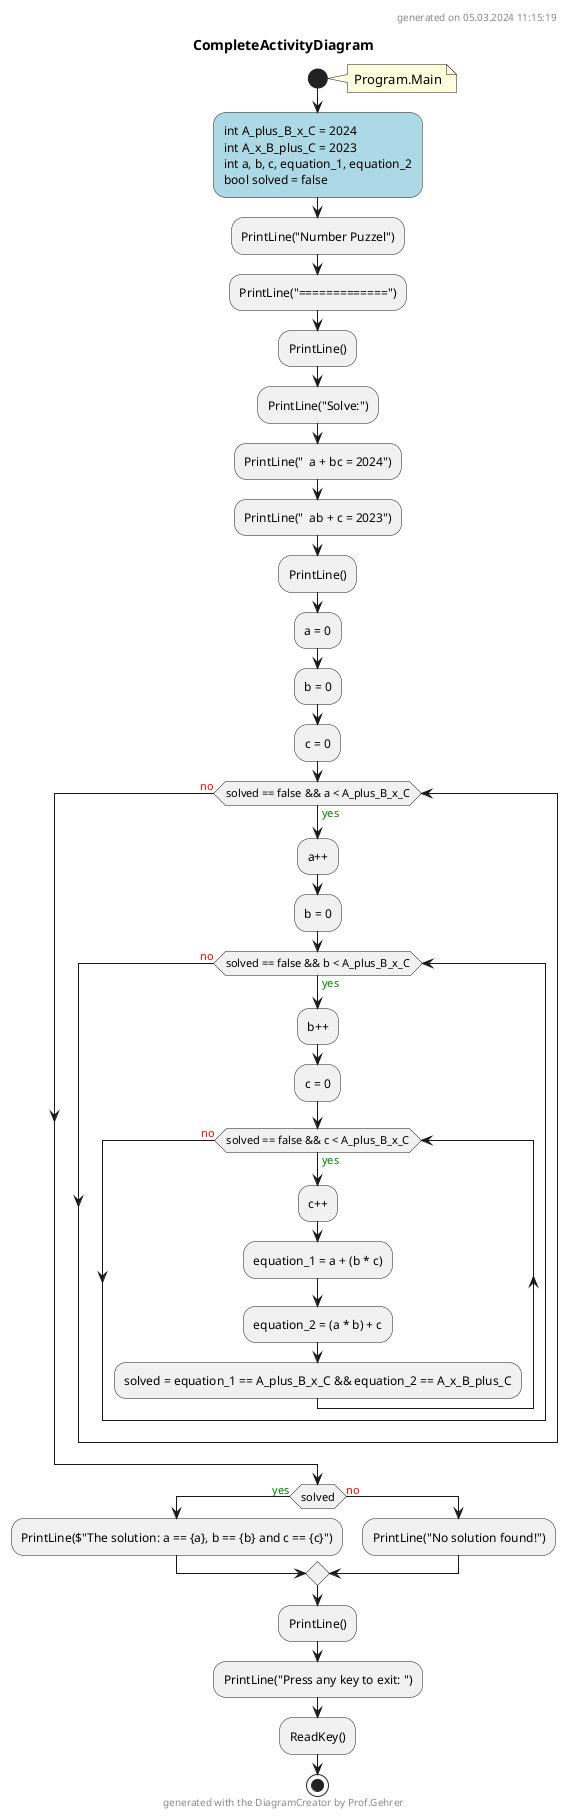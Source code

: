 @startuml CompleteActivityDiagram
header
generated on 05.03.2024 11:15:19
end header
title CompleteActivityDiagram
start
note right:  Program.Main
#LightBlue:int A_plus_B_x_C = 2024
int A_x_B_plus_C = 2023
int a, b, c, equation_1, equation_2
bool solved = false;
:PrintLine("Number Puzzel");
:PrintLine("=============");
:PrintLine();
:PrintLine("Solve:");
:PrintLine("  a + bc = 2024");
:PrintLine("  ab + c = 2023");
:PrintLine();
:a = 0;
:b = 0;
:c = 0;
while (solved == false && a < A_plus_B_x_C) is (<color:green>yes)
    :a++;
    :b = 0;
    while (solved == false && b < A_plus_B_x_C) is (<color:green>yes)
        :b++;
        :c = 0;
        while (solved == false && c < A_plus_B_x_C) is (<color:green>yes)
            :c++;
            :equation_1 = a + (b * c);
            :equation_2 = (a * b) + c;
            :solved = equation_1 == A_plus_B_x_C && equation_2 == A_x_B_plus_C;
        endwhile (<color:red>no)
    endwhile (<color:red>no)
endwhile (<color:red>no)
if (solved) then (<color:green>yes)
    :PrintLine($"The solution: a == {a}, b == {b} and c == {c}");
  else (<color:red>no)
      :PrintLine("No solution found!");
endif
:PrintLine();
:PrintLine("Press any key to exit: ");
:ReadKey();
footer
generated with the DiagramCreator by Prof.Gehrer
end footer
stop
footer
generated with the DiagramCreator by Prof.Gehrer
end footer
@enduml
